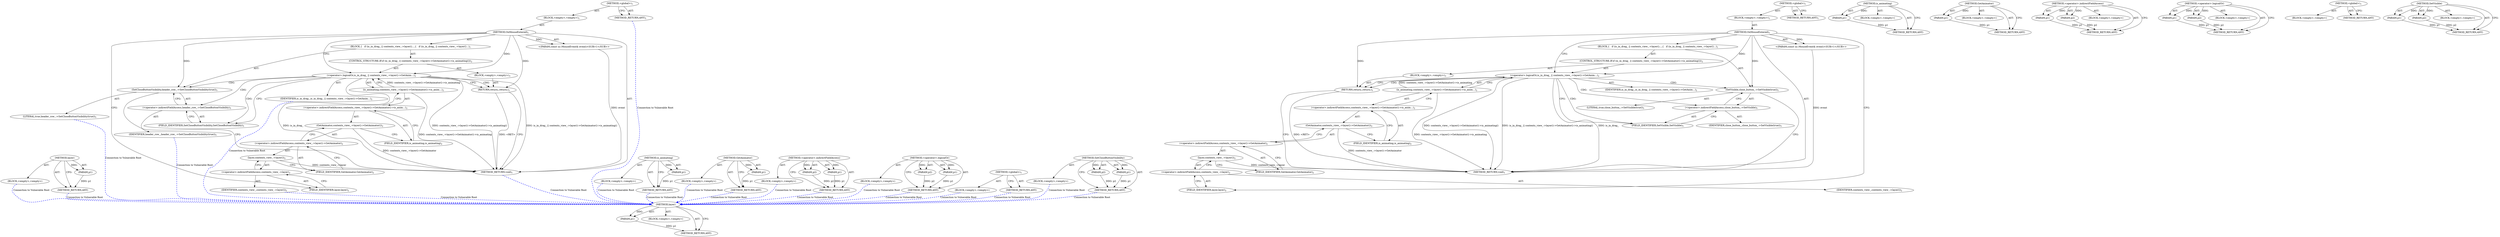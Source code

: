 digraph "SetCloseButtonVisibility" {
vulnerable_68 [label=<(METHOD,layer)>];
vulnerable_69 [label=<(PARAM,p1)>];
vulnerable_70 [label=<(BLOCK,&lt;empty&gt;,&lt;empty&gt;)>];
vulnerable_71 [label=<(METHOD_RETURN,ANY)>];
vulnerable_6 [label=<(METHOD,&lt;global&gt;)<SUB>1</SUB>>];
vulnerable_7 [label=<(BLOCK,&lt;empty&gt;,&lt;empty&gt;)<SUB>1</SUB>>];
vulnerable_8 [label=<(METHOD,OnMouseEntered)<SUB>1</SUB>>];
vulnerable_9 [label="<(PARAM,const ui::MouseEvent&amp; event)<SUB>1</SUB>>"];
vulnerable_10 [label=<(BLOCK,{
   if (is_in_drag_ || contents_view_-&gt;layer()...,{
   if (is_in_drag_ || contents_view_-&gt;layer()...)<SUB>1</SUB>>];
vulnerable_11 [label=<(CONTROL_STRUCTURE,IF,if (is_in_drag_ || contents_view_-&gt;layer()-&gt;GetAnimator()-&gt;is_animating()))<SUB>2</SUB>>];
vulnerable_12 [label=<(&lt;operator&gt;.logicalOr,is_in_drag_ || contents_view_-&gt;layer()-&gt;GetAnim...)<SUB>2</SUB>>];
vulnerable_13 [label=<(IDENTIFIER,is_in_drag_,is_in_drag_ || contents_view_-&gt;layer()-&gt;GetAnim...)<SUB>2</SUB>>];
vulnerable_14 [label=<(is_animating,contents_view_-&gt;layer()-&gt;GetAnimator()-&gt;is_anim...)<SUB>2</SUB>>];
vulnerable_15 [label=<(&lt;operator&gt;.indirectFieldAccess,contents_view_-&gt;layer()-&gt;GetAnimator()-&gt;is_anim...)<SUB>2</SUB>>];
vulnerable_16 [label=<(GetAnimator,contents_view_-&gt;layer()-&gt;GetAnimator())<SUB>2</SUB>>];
vulnerable_17 [label=<(&lt;operator&gt;.indirectFieldAccess,contents_view_-&gt;layer()-&gt;GetAnimator)<SUB>2</SUB>>];
vulnerable_18 [label=<(layer,contents_view_-&gt;layer())<SUB>2</SUB>>];
vulnerable_19 [label=<(&lt;operator&gt;.indirectFieldAccess,contents_view_-&gt;layer)<SUB>2</SUB>>];
vulnerable_20 [label=<(IDENTIFIER,contents_view_,contents_view_-&gt;layer())<SUB>2</SUB>>];
vulnerable_21 [label=<(FIELD_IDENTIFIER,layer,layer)<SUB>2</SUB>>];
vulnerable_22 [label=<(FIELD_IDENTIFIER,GetAnimator,GetAnimator)<SUB>2</SUB>>];
vulnerable_23 [label=<(FIELD_IDENTIFIER,is_animating,is_animating)<SUB>2</SUB>>];
vulnerable_24 [label=<(BLOCK,&lt;empty&gt;,&lt;empty&gt;)<SUB>3</SUB>>];
vulnerable_25 [label=<(RETURN,return;,return;)<SUB>3</SUB>>];
vulnerable_26 [label=<(SetVisible,close_button_-&gt;SetVisible(true))<SUB>5</SUB>>];
vulnerable_27 [label=<(&lt;operator&gt;.indirectFieldAccess,close_button_-&gt;SetVisible)<SUB>5</SUB>>];
vulnerable_28 [label=<(IDENTIFIER,close_button_,close_button_-&gt;SetVisible(true))<SUB>5</SUB>>];
vulnerable_29 [label=<(FIELD_IDENTIFIER,SetVisible,SetVisible)<SUB>5</SUB>>];
vulnerable_30 [label=<(LITERAL,true,close_button_-&gt;SetVisible(true))<SUB>5</SUB>>];
vulnerable_31 [label=<(METHOD_RETURN,void)<SUB>1</SUB>>];
vulnerable_33 [label=<(METHOD_RETURN,ANY)<SUB>1</SUB>>];
vulnerable_55 [label=<(METHOD,is_animating)>];
vulnerable_56 [label=<(PARAM,p1)>];
vulnerable_57 [label=<(BLOCK,&lt;empty&gt;,&lt;empty&gt;)>];
vulnerable_58 [label=<(METHOD_RETURN,ANY)>];
vulnerable_64 [label=<(METHOD,GetAnimator)>];
vulnerable_65 [label=<(PARAM,p1)>];
vulnerable_66 [label=<(BLOCK,&lt;empty&gt;,&lt;empty&gt;)>];
vulnerable_67 [label=<(METHOD_RETURN,ANY)>];
vulnerable_59 [label=<(METHOD,&lt;operator&gt;.indirectFieldAccess)>];
vulnerable_60 [label=<(PARAM,p1)>];
vulnerable_61 [label=<(PARAM,p2)>];
vulnerable_62 [label=<(BLOCK,&lt;empty&gt;,&lt;empty&gt;)>];
vulnerable_63 [label=<(METHOD_RETURN,ANY)>];
vulnerable_50 [label=<(METHOD,&lt;operator&gt;.logicalOr)>];
vulnerable_51 [label=<(PARAM,p1)>];
vulnerable_52 [label=<(PARAM,p2)>];
vulnerable_53 [label=<(BLOCK,&lt;empty&gt;,&lt;empty&gt;)>];
vulnerable_54 [label=<(METHOD_RETURN,ANY)>];
vulnerable_44 [label=<(METHOD,&lt;global&gt;)<SUB>1</SUB>>];
vulnerable_45 [label=<(BLOCK,&lt;empty&gt;,&lt;empty&gt;)>];
vulnerable_46 [label=<(METHOD_RETURN,ANY)>];
vulnerable_72 [label=<(METHOD,SetVisible)>];
vulnerable_73 [label=<(PARAM,p1)>];
vulnerable_74 [label=<(PARAM,p2)>];
vulnerable_75 [label=<(BLOCK,&lt;empty&gt;,&lt;empty&gt;)>];
vulnerable_76 [label=<(METHOD_RETURN,ANY)>];
fixed_68 [label=<(METHOD,layer)>];
fixed_69 [label=<(PARAM,p1)>];
fixed_70 [label=<(BLOCK,&lt;empty&gt;,&lt;empty&gt;)>];
fixed_71 [label=<(METHOD_RETURN,ANY)>];
fixed_6 [label=<(METHOD,&lt;global&gt;)<SUB>1</SUB>>];
fixed_7 [label=<(BLOCK,&lt;empty&gt;,&lt;empty&gt;)<SUB>1</SUB>>];
fixed_8 [label=<(METHOD,OnMouseEntered)<SUB>1</SUB>>];
fixed_9 [label="<(PARAM,const ui::MouseEvent&amp; event)<SUB>1</SUB>>"];
fixed_10 [label=<(BLOCK,{
   if (is_in_drag_ || contents_view_-&gt;layer()...,{
   if (is_in_drag_ || contents_view_-&gt;layer()...)<SUB>1</SUB>>];
fixed_11 [label=<(CONTROL_STRUCTURE,IF,if (is_in_drag_ || contents_view_-&gt;layer()-&gt;GetAnimator()-&gt;is_animating()))<SUB>2</SUB>>];
fixed_12 [label=<(&lt;operator&gt;.logicalOr,is_in_drag_ || contents_view_-&gt;layer()-&gt;GetAnim...)<SUB>2</SUB>>];
fixed_13 [label=<(IDENTIFIER,is_in_drag_,is_in_drag_ || contents_view_-&gt;layer()-&gt;GetAnim...)<SUB>2</SUB>>];
fixed_14 [label=<(is_animating,contents_view_-&gt;layer()-&gt;GetAnimator()-&gt;is_anim...)<SUB>2</SUB>>];
fixed_15 [label=<(&lt;operator&gt;.indirectFieldAccess,contents_view_-&gt;layer()-&gt;GetAnimator()-&gt;is_anim...)<SUB>2</SUB>>];
fixed_16 [label=<(GetAnimator,contents_view_-&gt;layer()-&gt;GetAnimator())<SUB>2</SUB>>];
fixed_17 [label=<(&lt;operator&gt;.indirectFieldAccess,contents_view_-&gt;layer()-&gt;GetAnimator)<SUB>2</SUB>>];
fixed_18 [label=<(layer,contents_view_-&gt;layer())<SUB>2</SUB>>];
fixed_19 [label=<(&lt;operator&gt;.indirectFieldAccess,contents_view_-&gt;layer)<SUB>2</SUB>>];
fixed_20 [label=<(IDENTIFIER,contents_view_,contents_view_-&gt;layer())<SUB>2</SUB>>];
fixed_21 [label=<(FIELD_IDENTIFIER,layer,layer)<SUB>2</SUB>>];
fixed_22 [label=<(FIELD_IDENTIFIER,GetAnimator,GetAnimator)<SUB>2</SUB>>];
fixed_23 [label=<(FIELD_IDENTIFIER,is_animating,is_animating)<SUB>2</SUB>>];
fixed_24 [label=<(BLOCK,&lt;empty&gt;,&lt;empty&gt;)<SUB>3</SUB>>];
fixed_25 [label=<(RETURN,return;,return;)<SUB>3</SUB>>];
fixed_26 [label=<(SetCloseButtonVisibility,header_row_-&gt;SetCloseButtonVisibility(true))<SUB>5</SUB>>];
fixed_27 [label=<(&lt;operator&gt;.indirectFieldAccess,header_row_-&gt;SetCloseButtonVisibility)<SUB>5</SUB>>];
fixed_28 [label=<(IDENTIFIER,header_row_,header_row_-&gt;SetCloseButtonVisibility(true))<SUB>5</SUB>>];
fixed_29 [label=<(FIELD_IDENTIFIER,SetCloseButtonVisibility,SetCloseButtonVisibility)<SUB>5</SUB>>];
fixed_30 [label=<(LITERAL,true,header_row_-&gt;SetCloseButtonVisibility(true))<SUB>5</SUB>>];
fixed_31 [label=<(METHOD_RETURN,void)<SUB>1</SUB>>];
fixed_33 [label=<(METHOD_RETURN,ANY)<SUB>1</SUB>>];
fixed_55 [label=<(METHOD,is_animating)>];
fixed_56 [label=<(PARAM,p1)>];
fixed_57 [label=<(BLOCK,&lt;empty&gt;,&lt;empty&gt;)>];
fixed_58 [label=<(METHOD_RETURN,ANY)>];
fixed_64 [label=<(METHOD,GetAnimator)>];
fixed_65 [label=<(PARAM,p1)>];
fixed_66 [label=<(BLOCK,&lt;empty&gt;,&lt;empty&gt;)>];
fixed_67 [label=<(METHOD_RETURN,ANY)>];
fixed_59 [label=<(METHOD,&lt;operator&gt;.indirectFieldAccess)>];
fixed_60 [label=<(PARAM,p1)>];
fixed_61 [label=<(PARAM,p2)>];
fixed_62 [label=<(BLOCK,&lt;empty&gt;,&lt;empty&gt;)>];
fixed_63 [label=<(METHOD_RETURN,ANY)>];
fixed_50 [label=<(METHOD,&lt;operator&gt;.logicalOr)>];
fixed_51 [label=<(PARAM,p1)>];
fixed_52 [label=<(PARAM,p2)>];
fixed_53 [label=<(BLOCK,&lt;empty&gt;,&lt;empty&gt;)>];
fixed_54 [label=<(METHOD_RETURN,ANY)>];
fixed_44 [label=<(METHOD,&lt;global&gt;)<SUB>1</SUB>>];
fixed_45 [label=<(BLOCK,&lt;empty&gt;,&lt;empty&gt;)>];
fixed_46 [label=<(METHOD_RETURN,ANY)>];
fixed_72 [label=<(METHOD,SetCloseButtonVisibility)>];
fixed_73 [label=<(PARAM,p1)>];
fixed_74 [label=<(PARAM,p2)>];
fixed_75 [label=<(BLOCK,&lt;empty&gt;,&lt;empty&gt;)>];
fixed_76 [label=<(METHOD_RETURN,ANY)>];
vulnerable_68 -> vulnerable_69  [key=0, label="AST: "];
vulnerable_68 -> vulnerable_69  [key=1, label="DDG: "];
vulnerable_68 -> vulnerable_70  [key=0, label="AST: "];
vulnerable_68 -> vulnerable_71  [key=0, label="AST: "];
vulnerable_68 -> vulnerable_71  [key=1, label="CFG: "];
vulnerable_69 -> vulnerable_71  [key=0, label="DDG: p1"];
vulnerable_6 -> vulnerable_7  [key=0, label="AST: "];
vulnerable_6 -> vulnerable_33  [key=0, label="AST: "];
vulnerable_6 -> vulnerable_33  [key=1, label="CFG: "];
vulnerable_7 -> vulnerable_8  [key=0, label="AST: "];
vulnerable_8 -> vulnerable_9  [key=0, label="AST: "];
vulnerable_8 -> vulnerable_9  [key=1, label="DDG: "];
vulnerable_8 -> vulnerable_10  [key=0, label="AST: "];
vulnerable_8 -> vulnerable_31  [key=0, label="AST: "];
vulnerable_8 -> vulnerable_12  [key=0, label="CFG: "];
vulnerable_8 -> vulnerable_12  [key=1, label="DDG: "];
vulnerable_8 -> vulnerable_21  [key=0, label="CFG: "];
vulnerable_8 -> vulnerable_26  [key=0, label="DDG: "];
vulnerable_8 -> vulnerable_25  [key=0, label="DDG: "];
vulnerable_9 -> vulnerable_31  [key=0, label="DDG: event"];
vulnerable_10 -> vulnerable_11  [key=0, label="AST: "];
vulnerable_10 -> vulnerable_26  [key=0, label="AST: "];
vulnerable_11 -> vulnerable_12  [key=0, label="AST: "];
vulnerable_11 -> vulnerable_24  [key=0, label="AST: "];
vulnerable_12 -> vulnerable_13  [key=0, label="AST: "];
vulnerable_12 -> vulnerable_14  [key=0, label="AST: "];
vulnerable_12 -> vulnerable_25  [key=0, label="CFG: "];
vulnerable_12 -> vulnerable_25  [key=1, label="CDG: "];
vulnerable_12 -> vulnerable_29  [key=0, label="CFG: "];
vulnerable_12 -> vulnerable_29  [key=1, label="CDG: "];
vulnerable_12 -> vulnerable_31  [key=0, label="DDG: contents_view_-&gt;layer()-&gt;GetAnimator()-&gt;is_animating()"];
vulnerable_12 -> vulnerable_31  [key=1, label="DDG: is_in_drag_ || contents_view_-&gt;layer()-&gt;GetAnimator()-&gt;is_animating()"];
vulnerable_12 -> vulnerable_31  [key=2, label="DDG: is_in_drag_"];
vulnerable_12 -> vulnerable_26  [key=0, label="CDG: "];
vulnerable_12 -> vulnerable_27  [key=0, label="CDG: "];
vulnerable_14 -> vulnerable_15  [key=0, label="AST: "];
vulnerable_14 -> vulnerable_12  [key=0, label="CFG: "];
vulnerable_14 -> vulnerable_12  [key=1, label="DDG: contents_view_-&gt;layer()-&gt;GetAnimator()-&gt;is_animating"];
vulnerable_14 -> vulnerable_31  [key=0, label="DDG: contents_view_-&gt;layer()-&gt;GetAnimator()-&gt;is_animating"];
vulnerable_15 -> vulnerable_16  [key=0, label="AST: "];
vulnerable_15 -> vulnerable_23  [key=0, label="AST: "];
vulnerable_15 -> vulnerable_14  [key=0, label="CFG: "];
vulnerable_16 -> vulnerable_17  [key=0, label="AST: "];
vulnerable_16 -> vulnerable_23  [key=0, label="CFG: "];
vulnerable_16 -> vulnerable_31  [key=0, label="DDG: contents_view_-&gt;layer()-&gt;GetAnimator"];
vulnerable_17 -> vulnerable_18  [key=0, label="AST: "];
vulnerable_17 -> vulnerable_22  [key=0, label="AST: "];
vulnerable_17 -> vulnerable_16  [key=0, label="CFG: "];
vulnerable_18 -> vulnerable_19  [key=0, label="AST: "];
vulnerable_18 -> vulnerable_22  [key=0, label="CFG: "];
vulnerable_18 -> vulnerable_31  [key=0, label="DDG: contents_view_-&gt;layer"];
vulnerable_19 -> vulnerable_20  [key=0, label="AST: "];
vulnerable_19 -> vulnerable_21  [key=0, label="AST: "];
vulnerable_19 -> vulnerable_18  [key=0, label="CFG: "];
vulnerable_21 -> vulnerable_19  [key=0, label="CFG: "];
vulnerable_22 -> vulnerable_17  [key=0, label="CFG: "];
vulnerable_23 -> vulnerable_15  [key=0, label="CFG: "];
vulnerable_24 -> vulnerable_25  [key=0, label="AST: "];
vulnerable_25 -> vulnerable_31  [key=0, label="CFG: "];
vulnerable_25 -> vulnerable_31  [key=1, label="DDG: &lt;RET&gt;"];
vulnerable_26 -> vulnerable_27  [key=0, label="AST: "];
vulnerable_26 -> vulnerable_30  [key=0, label="AST: "];
vulnerable_26 -> vulnerable_31  [key=0, label="CFG: "];
vulnerable_27 -> vulnerable_28  [key=0, label="AST: "];
vulnerable_27 -> vulnerable_29  [key=0, label="AST: "];
vulnerable_27 -> vulnerable_26  [key=0, label="CFG: "];
vulnerable_29 -> vulnerable_27  [key=0, label="CFG: "];
vulnerable_55 -> vulnerable_56  [key=0, label="AST: "];
vulnerable_55 -> vulnerable_56  [key=1, label="DDG: "];
vulnerable_55 -> vulnerable_57  [key=0, label="AST: "];
vulnerable_55 -> vulnerable_58  [key=0, label="AST: "];
vulnerable_55 -> vulnerable_58  [key=1, label="CFG: "];
vulnerable_56 -> vulnerable_58  [key=0, label="DDG: p1"];
vulnerable_64 -> vulnerable_65  [key=0, label="AST: "];
vulnerable_64 -> vulnerable_65  [key=1, label="DDG: "];
vulnerable_64 -> vulnerable_66  [key=0, label="AST: "];
vulnerable_64 -> vulnerable_67  [key=0, label="AST: "];
vulnerable_64 -> vulnerable_67  [key=1, label="CFG: "];
vulnerable_65 -> vulnerable_67  [key=0, label="DDG: p1"];
vulnerable_59 -> vulnerable_60  [key=0, label="AST: "];
vulnerable_59 -> vulnerable_60  [key=1, label="DDG: "];
vulnerable_59 -> vulnerable_62  [key=0, label="AST: "];
vulnerable_59 -> vulnerable_61  [key=0, label="AST: "];
vulnerable_59 -> vulnerable_61  [key=1, label="DDG: "];
vulnerable_59 -> vulnerable_63  [key=0, label="AST: "];
vulnerable_59 -> vulnerable_63  [key=1, label="CFG: "];
vulnerable_60 -> vulnerable_63  [key=0, label="DDG: p1"];
vulnerable_61 -> vulnerable_63  [key=0, label="DDG: p2"];
vulnerable_50 -> vulnerable_51  [key=0, label="AST: "];
vulnerable_50 -> vulnerable_51  [key=1, label="DDG: "];
vulnerable_50 -> vulnerable_53  [key=0, label="AST: "];
vulnerable_50 -> vulnerable_52  [key=0, label="AST: "];
vulnerable_50 -> vulnerable_52  [key=1, label="DDG: "];
vulnerable_50 -> vulnerable_54  [key=0, label="AST: "];
vulnerable_50 -> vulnerable_54  [key=1, label="CFG: "];
vulnerable_51 -> vulnerable_54  [key=0, label="DDG: p1"];
vulnerable_52 -> vulnerable_54  [key=0, label="DDG: p2"];
vulnerable_44 -> vulnerable_45  [key=0, label="AST: "];
vulnerable_44 -> vulnerable_46  [key=0, label="AST: "];
vulnerable_44 -> vulnerable_46  [key=1, label="CFG: "];
vulnerable_72 -> vulnerable_73  [key=0, label="AST: "];
vulnerable_72 -> vulnerable_73  [key=1, label="DDG: "];
vulnerable_72 -> vulnerable_75  [key=0, label="AST: "];
vulnerable_72 -> vulnerable_74  [key=0, label="AST: "];
vulnerable_72 -> vulnerable_74  [key=1, label="DDG: "];
vulnerable_72 -> vulnerable_76  [key=0, label="AST: "];
vulnerable_72 -> vulnerable_76  [key=1, label="CFG: "];
vulnerable_73 -> vulnerable_76  [key=0, label="DDG: p1"];
vulnerable_74 -> vulnerable_76  [key=0, label="DDG: p2"];
fixed_68 -> fixed_69  [key=0, label="AST: "];
fixed_68 -> fixed_69  [key=1, label="DDG: "];
fixed_68 -> fixed_70  [key=0, label="AST: "];
fixed_68 -> fixed_71  [key=0, label="AST: "];
fixed_68 -> fixed_71  [key=1, label="CFG: "];
fixed_69 -> fixed_71  [key=0, label="DDG: p1"];
fixed_70 -> vulnerable_68  [color=blue, key=0, label="Connection to Vulnerable Root", penwidth="2.0", style=dashed];
fixed_71 -> vulnerable_68  [color=blue, key=0, label="Connection to Vulnerable Root", penwidth="2.0", style=dashed];
fixed_6 -> fixed_7  [key=0, label="AST: "];
fixed_6 -> fixed_33  [key=0, label="AST: "];
fixed_6 -> fixed_33  [key=1, label="CFG: "];
fixed_7 -> fixed_8  [key=0, label="AST: "];
fixed_8 -> fixed_9  [key=0, label="AST: "];
fixed_8 -> fixed_9  [key=1, label="DDG: "];
fixed_8 -> fixed_10  [key=0, label="AST: "];
fixed_8 -> fixed_31  [key=0, label="AST: "];
fixed_8 -> fixed_12  [key=0, label="CFG: "];
fixed_8 -> fixed_12  [key=1, label="DDG: "];
fixed_8 -> fixed_21  [key=0, label="CFG: "];
fixed_8 -> fixed_26  [key=0, label="DDG: "];
fixed_8 -> fixed_25  [key=0, label="DDG: "];
fixed_9 -> fixed_31  [key=0, label="DDG: event"];
fixed_10 -> fixed_11  [key=0, label="AST: "];
fixed_10 -> fixed_26  [key=0, label="AST: "];
fixed_11 -> fixed_12  [key=0, label="AST: "];
fixed_11 -> fixed_24  [key=0, label="AST: "];
fixed_12 -> fixed_13  [key=0, label="AST: "];
fixed_12 -> fixed_14  [key=0, label="AST: "];
fixed_12 -> fixed_25  [key=0, label="CFG: "];
fixed_12 -> fixed_25  [key=1, label="CDG: "];
fixed_12 -> fixed_29  [key=0, label="CFG: "];
fixed_12 -> fixed_29  [key=1, label="CDG: "];
fixed_12 -> fixed_31  [key=0, label="DDG: contents_view_-&gt;layer()-&gt;GetAnimator()-&gt;is_animating()"];
fixed_12 -> fixed_31  [key=1, label="DDG: is_in_drag_ || contents_view_-&gt;layer()-&gt;GetAnimator()-&gt;is_animating()"];
fixed_12 -> fixed_31  [key=2, label="DDG: is_in_drag_"];
fixed_12 -> fixed_26  [key=0, label="CDG: "];
fixed_12 -> fixed_27  [key=0, label="CDG: "];
fixed_13 -> vulnerable_68  [color=blue, key=0, label="Connection to Vulnerable Root", penwidth="2.0", style=dashed];
fixed_14 -> fixed_15  [key=0, label="AST: "];
fixed_14 -> fixed_12  [key=0, label="CFG: "];
fixed_14 -> fixed_12  [key=1, label="DDG: contents_view_-&gt;layer()-&gt;GetAnimator()-&gt;is_animating"];
fixed_14 -> fixed_31  [key=0, label="DDG: contents_view_-&gt;layer()-&gt;GetAnimator()-&gt;is_animating"];
fixed_15 -> fixed_16  [key=0, label="AST: "];
fixed_15 -> fixed_23  [key=0, label="AST: "];
fixed_15 -> fixed_14  [key=0, label="CFG: "];
fixed_16 -> fixed_17  [key=0, label="AST: "];
fixed_16 -> fixed_23  [key=0, label="CFG: "];
fixed_16 -> fixed_31  [key=0, label="DDG: contents_view_-&gt;layer()-&gt;GetAnimator"];
fixed_17 -> fixed_18  [key=0, label="AST: "];
fixed_17 -> fixed_22  [key=0, label="AST: "];
fixed_17 -> fixed_16  [key=0, label="CFG: "];
fixed_18 -> fixed_19  [key=0, label="AST: "];
fixed_18 -> fixed_22  [key=0, label="CFG: "];
fixed_18 -> fixed_31  [key=0, label="DDG: contents_view_-&gt;layer"];
fixed_19 -> fixed_20  [key=0, label="AST: "];
fixed_19 -> fixed_21  [key=0, label="AST: "];
fixed_19 -> fixed_18  [key=0, label="CFG: "];
fixed_20 -> vulnerable_68  [color=blue, key=0, label="Connection to Vulnerable Root", penwidth="2.0", style=dashed];
fixed_21 -> fixed_19  [key=0, label="CFG: "];
fixed_22 -> fixed_17  [key=0, label="CFG: "];
fixed_23 -> fixed_15  [key=0, label="CFG: "];
fixed_24 -> fixed_25  [key=0, label="AST: "];
fixed_25 -> fixed_31  [key=0, label="CFG: "];
fixed_25 -> fixed_31  [key=1, label="DDG: &lt;RET&gt;"];
fixed_26 -> fixed_27  [key=0, label="AST: "];
fixed_26 -> fixed_30  [key=0, label="AST: "];
fixed_26 -> fixed_31  [key=0, label="CFG: "];
fixed_27 -> fixed_28  [key=0, label="AST: "];
fixed_27 -> fixed_29  [key=0, label="AST: "];
fixed_27 -> fixed_26  [key=0, label="CFG: "];
fixed_28 -> vulnerable_68  [color=blue, key=0, label="Connection to Vulnerable Root", penwidth="2.0", style=dashed];
fixed_29 -> fixed_27  [key=0, label="CFG: "];
fixed_30 -> vulnerable_68  [color=blue, key=0, label="Connection to Vulnerable Root", penwidth="2.0", style=dashed];
fixed_31 -> vulnerable_68  [color=blue, key=0, label="Connection to Vulnerable Root", penwidth="2.0", style=dashed];
fixed_33 -> vulnerable_68  [color=blue, key=0, label="Connection to Vulnerable Root", penwidth="2.0", style=dashed];
fixed_55 -> fixed_56  [key=0, label="AST: "];
fixed_55 -> fixed_56  [key=1, label="DDG: "];
fixed_55 -> fixed_57  [key=0, label="AST: "];
fixed_55 -> fixed_58  [key=0, label="AST: "];
fixed_55 -> fixed_58  [key=1, label="CFG: "];
fixed_56 -> fixed_58  [key=0, label="DDG: p1"];
fixed_57 -> vulnerable_68  [color=blue, key=0, label="Connection to Vulnerable Root", penwidth="2.0", style=dashed];
fixed_58 -> vulnerable_68  [color=blue, key=0, label="Connection to Vulnerable Root", penwidth="2.0", style=dashed];
fixed_64 -> fixed_65  [key=0, label="AST: "];
fixed_64 -> fixed_65  [key=1, label="DDG: "];
fixed_64 -> fixed_66  [key=0, label="AST: "];
fixed_64 -> fixed_67  [key=0, label="AST: "];
fixed_64 -> fixed_67  [key=1, label="CFG: "];
fixed_65 -> fixed_67  [key=0, label="DDG: p1"];
fixed_66 -> vulnerable_68  [color=blue, key=0, label="Connection to Vulnerable Root", penwidth="2.0", style=dashed];
fixed_67 -> vulnerable_68  [color=blue, key=0, label="Connection to Vulnerable Root", penwidth="2.0", style=dashed];
fixed_59 -> fixed_60  [key=0, label="AST: "];
fixed_59 -> fixed_60  [key=1, label="DDG: "];
fixed_59 -> fixed_62  [key=0, label="AST: "];
fixed_59 -> fixed_61  [key=0, label="AST: "];
fixed_59 -> fixed_61  [key=1, label="DDG: "];
fixed_59 -> fixed_63  [key=0, label="AST: "];
fixed_59 -> fixed_63  [key=1, label="CFG: "];
fixed_60 -> fixed_63  [key=0, label="DDG: p1"];
fixed_61 -> fixed_63  [key=0, label="DDG: p2"];
fixed_62 -> vulnerable_68  [color=blue, key=0, label="Connection to Vulnerable Root", penwidth="2.0", style=dashed];
fixed_63 -> vulnerable_68  [color=blue, key=0, label="Connection to Vulnerable Root", penwidth="2.0", style=dashed];
fixed_50 -> fixed_51  [key=0, label="AST: "];
fixed_50 -> fixed_51  [key=1, label="DDG: "];
fixed_50 -> fixed_53  [key=0, label="AST: "];
fixed_50 -> fixed_52  [key=0, label="AST: "];
fixed_50 -> fixed_52  [key=1, label="DDG: "];
fixed_50 -> fixed_54  [key=0, label="AST: "];
fixed_50 -> fixed_54  [key=1, label="CFG: "];
fixed_51 -> fixed_54  [key=0, label="DDG: p1"];
fixed_52 -> fixed_54  [key=0, label="DDG: p2"];
fixed_53 -> vulnerable_68  [color=blue, key=0, label="Connection to Vulnerable Root", penwidth="2.0", style=dashed];
fixed_54 -> vulnerable_68  [color=blue, key=0, label="Connection to Vulnerable Root", penwidth="2.0", style=dashed];
fixed_44 -> fixed_45  [key=0, label="AST: "];
fixed_44 -> fixed_46  [key=0, label="AST: "];
fixed_44 -> fixed_46  [key=1, label="CFG: "];
fixed_45 -> vulnerable_68  [color=blue, key=0, label="Connection to Vulnerable Root", penwidth="2.0", style=dashed];
fixed_46 -> vulnerable_68  [color=blue, key=0, label="Connection to Vulnerable Root", penwidth="2.0", style=dashed];
fixed_72 -> fixed_73  [key=0, label="AST: "];
fixed_72 -> fixed_73  [key=1, label="DDG: "];
fixed_72 -> fixed_75  [key=0, label="AST: "];
fixed_72 -> fixed_74  [key=0, label="AST: "];
fixed_72 -> fixed_74  [key=1, label="DDG: "];
fixed_72 -> fixed_76  [key=0, label="AST: "];
fixed_72 -> fixed_76  [key=1, label="CFG: "];
fixed_73 -> fixed_76  [key=0, label="DDG: p1"];
fixed_74 -> fixed_76  [key=0, label="DDG: p2"];
fixed_75 -> vulnerable_68  [color=blue, key=0, label="Connection to Vulnerable Root", penwidth="2.0", style=dashed];
fixed_76 -> vulnerable_68  [color=blue, key=0, label="Connection to Vulnerable Root", penwidth="2.0", style=dashed];
}
